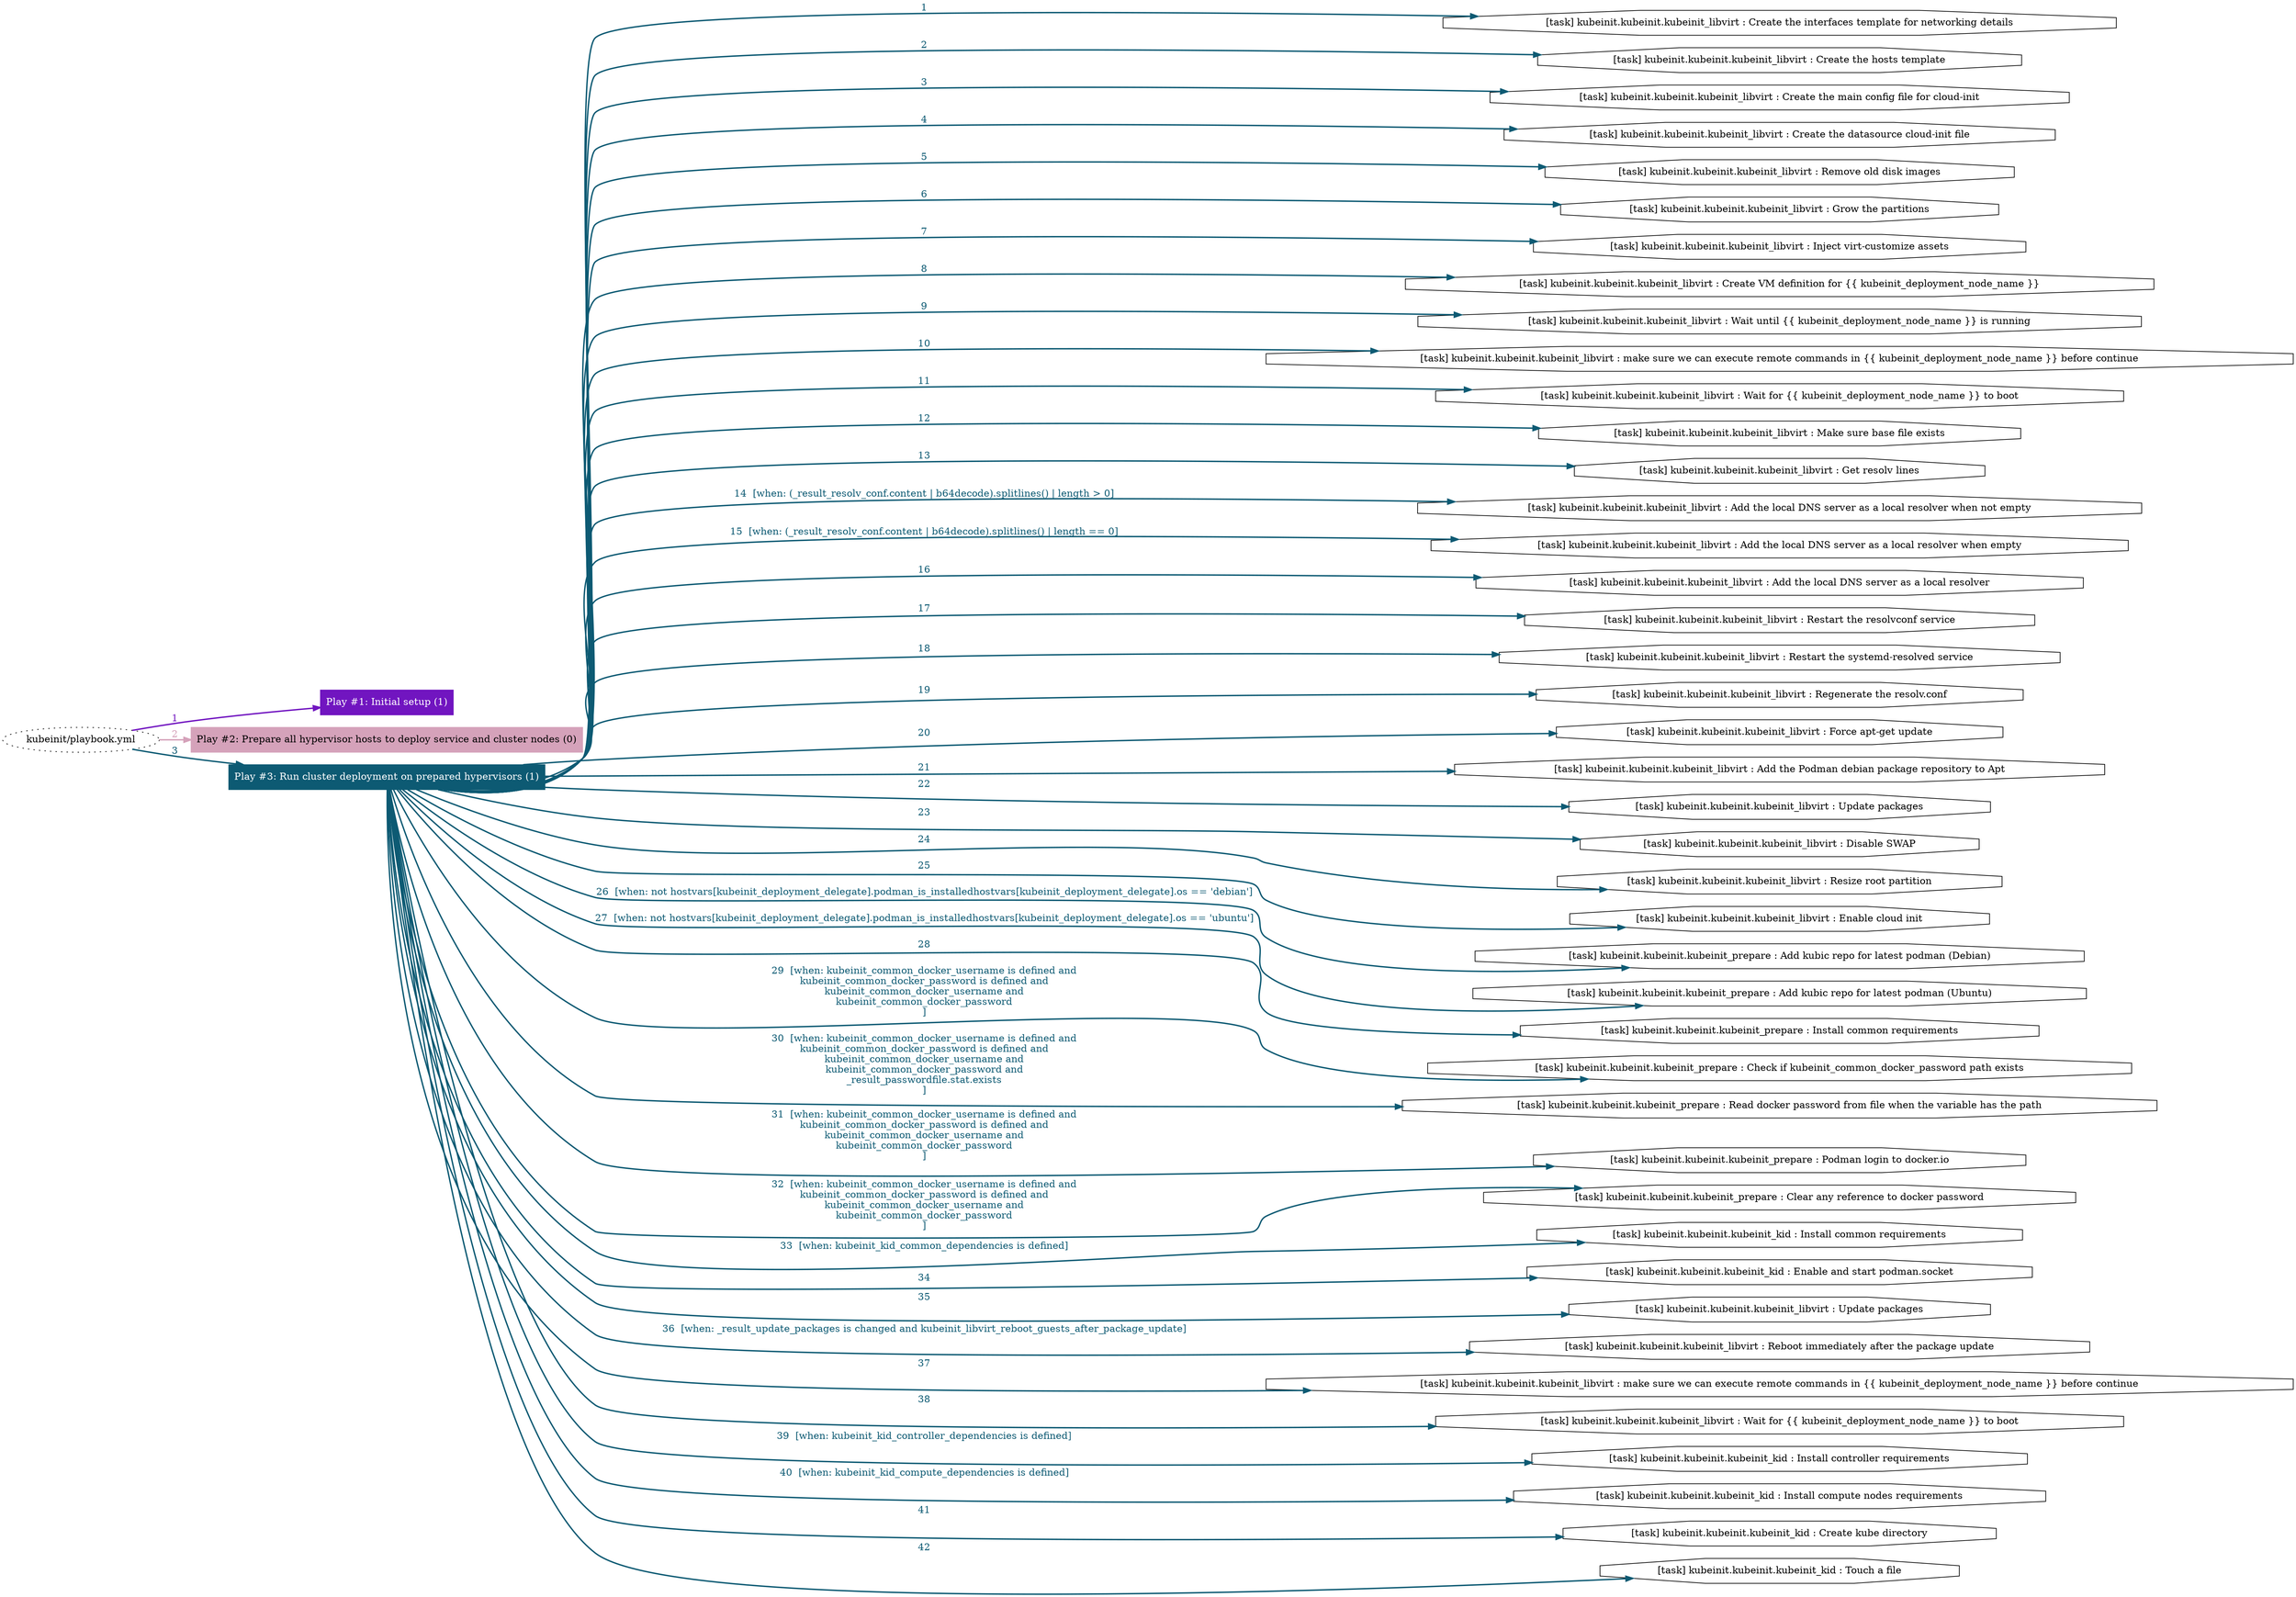 digraph "kubeinit/playbook.yml "{
	graph [concentrate=true ordering=in rankdir=LR ratio=fill]
	edge [esep=5 sep=10]
	"kubeinit/playbook.yml" [id=root_node style=dotted]
	subgraph "Play #1: Initial setup (1) "{
		"Play #1: Initial setup (1)" [color="#7115c0" fontcolor="#ffffff" id="play_8ec9263d-d657-4c1c-9eaf-fa5c91b4cce2" shape=box style=filled tooltip=localhost]
		"kubeinit/playbook.yml" -> "Play #1: Initial setup (1)" [label=1 color="#7115c0" fontcolor="#7115c0" id="edge_1eba730e-6fb9-4b6d-93a7-6b4a90769c7e" style=bold]
	}
	subgraph "Play #2: Prepare all hypervisor hosts to deploy service and cluster nodes (0) "{
		"Play #2: Prepare all hypervisor hosts to deploy service and cluster nodes (0)" [color="#d5a2ba" fontcolor="#000000" id="play_5555fe07-dfba-4e6f-9f1f-fe0b3313b8e6" shape=box style=filled tooltip=""]
		"kubeinit/playbook.yml" -> "Play #2: Prepare all hypervisor hosts to deploy service and cluster nodes (0)" [label=2 color="#d5a2ba" fontcolor="#d5a2ba" id="edge_bd172edb-0fb0-408b-a641-58cdd320dbcb" style=bold]
	}
	subgraph "Play #3: Run cluster deployment on prepared hypervisors (1) "{
		"Play #3: Run cluster deployment on prepared hypervisors (1)" [color="#0d5a73" fontcolor="#ffffff" id="play_a8c7462c-d7ec-462c-b634-007d7822ddb7" shape=box style=filled tooltip=localhost]
		"kubeinit/playbook.yml" -> "Play #3: Run cluster deployment on prepared hypervisors (1)" [label=3 color="#0d5a73" fontcolor="#0d5a73" id="edge_dad86ede-dfd6-41de-ad19-4ff7b45513e6" style=bold]
		"task_960b8510-ecff-47c1-91f1-bc7f21a4f8ef" [label="[task] kubeinit.kubeinit.kubeinit_libvirt : Create the interfaces template for networking details" id="task_960b8510-ecff-47c1-91f1-bc7f21a4f8ef" shape=octagon tooltip="[task] kubeinit.kubeinit.kubeinit_libvirt : Create the interfaces template for networking details"]
		"Play #3: Run cluster deployment on prepared hypervisors (1)" -> "task_960b8510-ecff-47c1-91f1-bc7f21a4f8ef" [label=1 color="#0d5a73" fontcolor="#0d5a73" id="edge_47fba0b3-fa67-4726-99f4-97d5ce5aa422" style=bold]
		"task_1077c85a-44d1-4716-82a4-29b50dcdff10" [label="[task] kubeinit.kubeinit.kubeinit_libvirt : Create the hosts template" id="task_1077c85a-44d1-4716-82a4-29b50dcdff10" shape=octagon tooltip="[task] kubeinit.kubeinit.kubeinit_libvirt : Create the hosts template"]
		"Play #3: Run cluster deployment on prepared hypervisors (1)" -> "task_1077c85a-44d1-4716-82a4-29b50dcdff10" [label=2 color="#0d5a73" fontcolor="#0d5a73" id="edge_70af8260-dafa-4963-9286-22adea02f812" style=bold]
		"task_ac1a5bbb-2c05-4f7c-be12-3dfac9966aec" [label="[task] kubeinit.kubeinit.kubeinit_libvirt : Create the main config file for cloud-init" id="task_ac1a5bbb-2c05-4f7c-be12-3dfac9966aec" shape=octagon tooltip="[task] kubeinit.kubeinit.kubeinit_libvirt : Create the main config file for cloud-init"]
		"Play #3: Run cluster deployment on prepared hypervisors (1)" -> "task_ac1a5bbb-2c05-4f7c-be12-3dfac9966aec" [label=3 color="#0d5a73" fontcolor="#0d5a73" id="edge_7c7eb81c-2075-433c-a06b-b8f34aecf4fa" style=bold]
		"task_dde175c7-ab7f-480c-893f-bacb086f0ae7" [label="[task] kubeinit.kubeinit.kubeinit_libvirt : Create the datasource cloud-init file" id="task_dde175c7-ab7f-480c-893f-bacb086f0ae7" shape=octagon tooltip="[task] kubeinit.kubeinit.kubeinit_libvirt : Create the datasource cloud-init file"]
		"Play #3: Run cluster deployment on prepared hypervisors (1)" -> "task_dde175c7-ab7f-480c-893f-bacb086f0ae7" [label=4 color="#0d5a73" fontcolor="#0d5a73" id="edge_e7f599fe-ba7d-4ae4-956f-10c8cfe97331" style=bold]
		"task_8d1189ae-951f-4be0-89bf-5a4133537a98" [label="[task] kubeinit.kubeinit.kubeinit_libvirt : Remove old disk images" id="task_8d1189ae-951f-4be0-89bf-5a4133537a98" shape=octagon tooltip="[task] kubeinit.kubeinit.kubeinit_libvirt : Remove old disk images"]
		"Play #3: Run cluster deployment on prepared hypervisors (1)" -> "task_8d1189ae-951f-4be0-89bf-5a4133537a98" [label=5 color="#0d5a73" fontcolor="#0d5a73" id="edge_d596934c-0de9-4bb9-829e-10e58d6ce6c6" style=bold]
		"task_c6c09d3e-8e96-494f-a0d5-81d42ea579d3" [label="[task] kubeinit.kubeinit.kubeinit_libvirt : Grow the partitions" id="task_c6c09d3e-8e96-494f-a0d5-81d42ea579d3" shape=octagon tooltip="[task] kubeinit.kubeinit.kubeinit_libvirt : Grow the partitions"]
		"Play #3: Run cluster deployment on prepared hypervisors (1)" -> "task_c6c09d3e-8e96-494f-a0d5-81d42ea579d3" [label=6 color="#0d5a73" fontcolor="#0d5a73" id="edge_01c8821b-f96d-470b-b2c9-7d1a8dd9de85" style=bold]
		"task_3ba93006-35f6-48d2-827e-a5fe6a7a1f93" [label="[task] kubeinit.kubeinit.kubeinit_libvirt : Inject virt-customize assets" id="task_3ba93006-35f6-48d2-827e-a5fe6a7a1f93" shape=octagon tooltip="[task] kubeinit.kubeinit.kubeinit_libvirt : Inject virt-customize assets"]
		"Play #3: Run cluster deployment on prepared hypervisors (1)" -> "task_3ba93006-35f6-48d2-827e-a5fe6a7a1f93" [label=7 color="#0d5a73" fontcolor="#0d5a73" id="edge_4f0d0b26-202b-4caf-88c5-e7468999b178" style=bold]
		"task_757581b3-8b0c-460e-b8a5-983e502de4ea" [label="[task] kubeinit.kubeinit.kubeinit_libvirt : Create VM definition for {{ kubeinit_deployment_node_name }}" id="task_757581b3-8b0c-460e-b8a5-983e502de4ea" shape=octagon tooltip="[task] kubeinit.kubeinit.kubeinit_libvirt : Create VM definition for {{ kubeinit_deployment_node_name }}"]
		"Play #3: Run cluster deployment on prepared hypervisors (1)" -> "task_757581b3-8b0c-460e-b8a5-983e502de4ea" [label=8 color="#0d5a73" fontcolor="#0d5a73" id="edge_65092edb-2d69-4f27-9233-a450146bcd1f" style=bold]
		"task_bf9a44c0-0f2b-4dd5-ba78-ecb09bce094a" [label="[task] kubeinit.kubeinit.kubeinit_libvirt : Wait until {{ kubeinit_deployment_node_name }} is running" id="task_bf9a44c0-0f2b-4dd5-ba78-ecb09bce094a" shape=octagon tooltip="[task] kubeinit.kubeinit.kubeinit_libvirt : Wait until {{ kubeinit_deployment_node_name }} is running"]
		"Play #3: Run cluster deployment on prepared hypervisors (1)" -> "task_bf9a44c0-0f2b-4dd5-ba78-ecb09bce094a" [label=9 color="#0d5a73" fontcolor="#0d5a73" id="edge_04876db3-0c6f-425a-a6b6-063a5601c93d" style=bold]
		"task_c8cd4753-6514-4977-9c22-4e4d012e29ec" [label="[task] kubeinit.kubeinit.kubeinit_libvirt : make sure we can execute remote commands in {{ kubeinit_deployment_node_name }} before continue" id="task_c8cd4753-6514-4977-9c22-4e4d012e29ec" shape=octagon tooltip="[task] kubeinit.kubeinit.kubeinit_libvirt : make sure we can execute remote commands in {{ kubeinit_deployment_node_name }} before continue"]
		"Play #3: Run cluster deployment on prepared hypervisors (1)" -> "task_c8cd4753-6514-4977-9c22-4e4d012e29ec" [label=10 color="#0d5a73" fontcolor="#0d5a73" id="edge_fc36c115-5f12-495e-8261-343ed45424bc" style=bold]
		"task_d1fd4330-1492-4f53-9d68-f52e3c02d716" [label="[task] kubeinit.kubeinit.kubeinit_libvirt : Wait for {{ kubeinit_deployment_node_name }} to boot" id="task_d1fd4330-1492-4f53-9d68-f52e3c02d716" shape=octagon tooltip="[task] kubeinit.kubeinit.kubeinit_libvirt : Wait for {{ kubeinit_deployment_node_name }} to boot"]
		"Play #3: Run cluster deployment on prepared hypervisors (1)" -> "task_d1fd4330-1492-4f53-9d68-f52e3c02d716" [label=11 color="#0d5a73" fontcolor="#0d5a73" id="edge_c2ec9cfc-f500-4824-8a50-92bc93adfb44" style=bold]
		"task_0c7f0499-da55-49e8-9150-180f51239df5" [label="[task] kubeinit.kubeinit.kubeinit_libvirt : Make sure base file exists" id="task_0c7f0499-da55-49e8-9150-180f51239df5" shape=octagon tooltip="[task] kubeinit.kubeinit.kubeinit_libvirt : Make sure base file exists"]
		"Play #3: Run cluster deployment on prepared hypervisors (1)" -> "task_0c7f0499-da55-49e8-9150-180f51239df5" [label=12 color="#0d5a73" fontcolor="#0d5a73" id="edge_2844d061-eb84-41e9-91f1-b707bec3c9d9" style=bold]
		"task_84c8aab0-6c28-4e64-9e12-8a8abf62a860" [label="[task] kubeinit.kubeinit.kubeinit_libvirt : Get resolv lines" id="task_84c8aab0-6c28-4e64-9e12-8a8abf62a860" shape=octagon tooltip="[task] kubeinit.kubeinit.kubeinit_libvirt : Get resolv lines"]
		"Play #3: Run cluster deployment on prepared hypervisors (1)" -> "task_84c8aab0-6c28-4e64-9e12-8a8abf62a860" [label=13 color="#0d5a73" fontcolor="#0d5a73" id="edge_0d9bb405-1e5f-449b-b7d0-da9937a5238a" style=bold]
		"task_6742fefd-fbc1-4f1e-bcd9-72577801af50" [label="[task] kubeinit.kubeinit.kubeinit_libvirt : Add the local DNS server as a local resolver when not empty" id="task_6742fefd-fbc1-4f1e-bcd9-72577801af50" shape=octagon tooltip="[task] kubeinit.kubeinit.kubeinit_libvirt : Add the local DNS server as a local resolver when not empty"]
		"Play #3: Run cluster deployment on prepared hypervisors (1)" -> "task_6742fefd-fbc1-4f1e-bcd9-72577801af50" [label="14  [when: (_result_resolv_conf.content | b64decode).splitlines() | length > 0]" color="#0d5a73" fontcolor="#0d5a73" id="edge_fd512ef2-130d-4066-b8aa-67b664c7b0f0" style=bold]
		"task_e1f14089-46cb-4d50-9cb6-65152e44cdba" [label="[task] kubeinit.kubeinit.kubeinit_libvirt : Add the local DNS server as a local resolver when empty" id="task_e1f14089-46cb-4d50-9cb6-65152e44cdba" shape=octagon tooltip="[task] kubeinit.kubeinit.kubeinit_libvirt : Add the local DNS server as a local resolver when empty"]
		"Play #3: Run cluster deployment on prepared hypervisors (1)" -> "task_e1f14089-46cb-4d50-9cb6-65152e44cdba" [label="15  [when: (_result_resolv_conf.content | b64decode).splitlines() | length == 0]" color="#0d5a73" fontcolor="#0d5a73" id="edge_fcb890c5-a342-4f58-8094-55b319705930" style=bold]
		"task_4c2505f8-fa8e-4006-8bce-eb91b4ac409d" [label="[task] kubeinit.kubeinit.kubeinit_libvirt : Add the local DNS server as a local resolver" id="task_4c2505f8-fa8e-4006-8bce-eb91b4ac409d" shape=octagon tooltip="[task] kubeinit.kubeinit.kubeinit_libvirt : Add the local DNS server as a local resolver"]
		"Play #3: Run cluster deployment on prepared hypervisors (1)" -> "task_4c2505f8-fa8e-4006-8bce-eb91b4ac409d" [label=16 color="#0d5a73" fontcolor="#0d5a73" id="edge_17acece6-46d8-4bd9-a811-91d9cf07bd3a" style=bold]
		"task_17a91d1b-5f7d-497e-b6b5-3800de9b9bfb" [label="[task] kubeinit.kubeinit.kubeinit_libvirt : Restart the resolvconf service" id="task_17a91d1b-5f7d-497e-b6b5-3800de9b9bfb" shape=octagon tooltip="[task] kubeinit.kubeinit.kubeinit_libvirt : Restart the resolvconf service"]
		"Play #3: Run cluster deployment on prepared hypervisors (1)" -> "task_17a91d1b-5f7d-497e-b6b5-3800de9b9bfb" [label=17 color="#0d5a73" fontcolor="#0d5a73" id="edge_2cf9cb85-5f2b-4b3c-8f47-b8c02c2dd341" style=bold]
		"task_4a27813c-33e7-44d8-a501-7ac35cf62a66" [label="[task] kubeinit.kubeinit.kubeinit_libvirt : Restart the systemd-resolved service" id="task_4a27813c-33e7-44d8-a501-7ac35cf62a66" shape=octagon tooltip="[task] kubeinit.kubeinit.kubeinit_libvirt : Restart the systemd-resolved service"]
		"Play #3: Run cluster deployment on prepared hypervisors (1)" -> "task_4a27813c-33e7-44d8-a501-7ac35cf62a66" [label=18 color="#0d5a73" fontcolor="#0d5a73" id="edge_e702e54e-fac6-4cb3-9077-0f1b94b7ae71" style=bold]
		"task_32dcf17e-562f-41c5-a3d2-040c38c906e3" [label="[task] kubeinit.kubeinit.kubeinit_libvirt : Regenerate the resolv.conf" id="task_32dcf17e-562f-41c5-a3d2-040c38c906e3" shape=octagon tooltip="[task] kubeinit.kubeinit.kubeinit_libvirt : Regenerate the resolv.conf"]
		"Play #3: Run cluster deployment on prepared hypervisors (1)" -> "task_32dcf17e-562f-41c5-a3d2-040c38c906e3" [label=19 color="#0d5a73" fontcolor="#0d5a73" id="edge_ee3e729b-1c88-43c9-8cfe-b184ee25c3f0" style=bold]
		"task_c651dbca-7e6d-4b33-845d-739c6b6c26ab" [label="[task] kubeinit.kubeinit.kubeinit_libvirt : Force apt-get update" id="task_c651dbca-7e6d-4b33-845d-739c6b6c26ab" shape=octagon tooltip="[task] kubeinit.kubeinit.kubeinit_libvirt : Force apt-get update"]
		"Play #3: Run cluster deployment on prepared hypervisors (1)" -> "task_c651dbca-7e6d-4b33-845d-739c6b6c26ab" [label=20 color="#0d5a73" fontcolor="#0d5a73" id="edge_44c2d60c-9111-4d3f-a29e-30c7f112d8cc" style=bold]
		"task_ce5f5d40-cfb9-49eb-abb1-d6ed1c533742" [label="[task] kubeinit.kubeinit.kubeinit_libvirt : Add the Podman debian package repository to Apt" id="task_ce5f5d40-cfb9-49eb-abb1-d6ed1c533742" shape=octagon tooltip="[task] kubeinit.kubeinit.kubeinit_libvirt : Add the Podman debian package repository to Apt"]
		"Play #3: Run cluster deployment on prepared hypervisors (1)" -> "task_ce5f5d40-cfb9-49eb-abb1-d6ed1c533742" [label=21 color="#0d5a73" fontcolor="#0d5a73" id="edge_17aad4c5-3ee5-4c8d-ba17-4cd21f83ffa7" style=bold]
		"task_9fa7e611-01c3-4e9d-9c2f-9e9374fce09f" [label="[task] kubeinit.kubeinit.kubeinit_libvirt : Update packages" id="task_9fa7e611-01c3-4e9d-9c2f-9e9374fce09f" shape=octagon tooltip="[task] kubeinit.kubeinit.kubeinit_libvirt : Update packages"]
		"Play #3: Run cluster deployment on prepared hypervisors (1)" -> "task_9fa7e611-01c3-4e9d-9c2f-9e9374fce09f" [label=22 color="#0d5a73" fontcolor="#0d5a73" id="edge_e9421f53-013e-42ca-8ec9-73fc8387377a" style=bold]
		"task_537cc812-a647-40ab-a57a-63f1364b9472" [label="[task] kubeinit.kubeinit.kubeinit_libvirt : Disable SWAP" id="task_537cc812-a647-40ab-a57a-63f1364b9472" shape=octagon tooltip="[task] kubeinit.kubeinit.kubeinit_libvirt : Disable SWAP"]
		"Play #3: Run cluster deployment on prepared hypervisors (1)" -> "task_537cc812-a647-40ab-a57a-63f1364b9472" [label=23 color="#0d5a73" fontcolor="#0d5a73" id="edge_d555bb0c-5ff3-48b2-adc3-03f6e9f7e4ca" style=bold]
		"task_06893168-fe31-4004-844a-1a5b8636e217" [label="[task] kubeinit.kubeinit.kubeinit_libvirt : Resize root partition" id="task_06893168-fe31-4004-844a-1a5b8636e217" shape=octagon tooltip="[task] kubeinit.kubeinit.kubeinit_libvirt : Resize root partition"]
		"Play #3: Run cluster deployment on prepared hypervisors (1)" -> "task_06893168-fe31-4004-844a-1a5b8636e217" [label=24 color="#0d5a73" fontcolor="#0d5a73" id="edge_7330bf78-6cc0-460b-afd5-802ba3636471" style=bold]
		"task_8d705d6a-528f-4523-82be-050def4504b6" [label="[task] kubeinit.kubeinit.kubeinit_libvirt : Enable cloud init" id="task_8d705d6a-528f-4523-82be-050def4504b6" shape=octagon tooltip="[task] kubeinit.kubeinit.kubeinit_libvirt : Enable cloud init"]
		"Play #3: Run cluster deployment on prepared hypervisors (1)" -> "task_8d705d6a-528f-4523-82be-050def4504b6" [label=25 color="#0d5a73" fontcolor="#0d5a73" id="edge_6aa9afec-5737-400c-a5ef-1a14768657eb" style=bold]
		"task_f08e2256-acf0-4018-bd85-1b89c6246352" [label="[task] kubeinit.kubeinit.kubeinit_prepare : Add kubic repo for latest podman (Debian)" id="task_f08e2256-acf0-4018-bd85-1b89c6246352" shape=octagon tooltip="[task] kubeinit.kubeinit.kubeinit_prepare : Add kubic repo for latest podman (Debian)"]
		"Play #3: Run cluster deployment on prepared hypervisors (1)" -> "task_f08e2256-acf0-4018-bd85-1b89c6246352" [label="26  [when: not hostvars[kubeinit_deployment_delegate].podman_is_installedhostvars[kubeinit_deployment_delegate].os == 'debian']" color="#0d5a73" fontcolor="#0d5a73" id="edge_600c3c8a-44b2-499d-84f9-0a25655ab3ae" style=bold]
		"task_9d696c4b-a197-4628-a3d7-2dc08704cf92" [label="[task] kubeinit.kubeinit.kubeinit_prepare : Add kubic repo for latest podman (Ubuntu)" id="task_9d696c4b-a197-4628-a3d7-2dc08704cf92" shape=octagon tooltip="[task] kubeinit.kubeinit.kubeinit_prepare : Add kubic repo for latest podman (Ubuntu)"]
		"Play #3: Run cluster deployment on prepared hypervisors (1)" -> "task_9d696c4b-a197-4628-a3d7-2dc08704cf92" [label="27  [when: not hostvars[kubeinit_deployment_delegate].podman_is_installedhostvars[kubeinit_deployment_delegate].os == 'ubuntu']" color="#0d5a73" fontcolor="#0d5a73" id="edge_d380c051-25b7-41cf-92cb-877c5cc98d83" style=bold]
		"task_7676ba10-eb82-4f59-bfa4-6928cbcf44e5" [label="[task] kubeinit.kubeinit.kubeinit_prepare : Install common requirements" id="task_7676ba10-eb82-4f59-bfa4-6928cbcf44e5" shape=octagon tooltip="[task] kubeinit.kubeinit.kubeinit_prepare : Install common requirements"]
		"Play #3: Run cluster deployment on prepared hypervisors (1)" -> "task_7676ba10-eb82-4f59-bfa4-6928cbcf44e5" [label=28 color="#0d5a73" fontcolor="#0d5a73" id="edge_2f65d192-2951-4dca-b8e3-2c140851e696" style=bold]
		"task_9b7683f4-bbde-4006-b850-9aff93af0717" [label="[task] kubeinit.kubeinit.kubeinit_prepare : Check if kubeinit_common_docker_password path exists" id="task_9b7683f4-bbde-4006-b850-9aff93af0717" shape=octagon tooltip="[task] kubeinit.kubeinit.kubeinit_prepare : Check if kubeinit_common_docker_password path exists"]
		"Play #3: Run cluster deployment on prepared hypervisors (1)" -> "task_9b7683f4-bbde-4006-b850-9aff93af0717" [label="29  [when: kubeinit_common_docker_username is defined and
kubeinit_common_docker_password is defined and
kubeinit_common_docker_username and
kubeinit_common_docker_password
]" color="#0d5a73" fontcolor="#0d5a73" id="edge_ad67b0dd-4157-43ec-ab15-ec94ec9d47f2" style=bold]
		"task_a1761ef6-8f68-4029-8818-00b4f74cc964" [label="[task] kubeinit.kubeinit.kubeinit_prepare : Read docker password from file when the variable has the path" id="task_a1761ef6-8f68-4029-8818-00b4f74cc964" shape=octagon tooltip="[task] kubeinit.kubeinit.kubeinit_prepare : Read docker password from file when the variable has the path"]
		"Play #3: Run cluster deployment on prepared hypervisors (1)" -> "task_a1761ef6-8f68-4029-8818-00b4f74cc964" [label="30  [when: kubeinit_common_docker_username is defined and
kubeinit_common_docker_password is defined and
kubeinit_common_docker_username and
kubeinit_common_docker_password and
_result_passwordfile.stat.exists
]" color="#0d5a73" fontcolor="#0d5a73" id="edge_7bbcfc31-a40f-4ef7-9f73-859ad86ea838" style=bold]
		"task_8349ec13-2165-43af-9086-b1e7323bbfa6" [label="[task] kubeinit.kubeinit.kubeinit_prepare : Podman login to docker.io" id="task_8349ec13-2165-43af-9086-b1e7323bbfa6" shape=octagon tooltip="[task] kubeinit.kubeinit.kubeinit_prepare : Podman login to docker.io"]
		"Play #3: Run cluster deployment on prepared hypervisors (1)" -> "task_8349ec13-2165-43af-9086-b1e7323bbfa6" [label="31  [when: kubeinit_common_docker_username is defined and
kubeinit_common_docker_password is defined and
kubeinit_common_docker_username and
kubeinit_common_docker_password
]" color="#0d5a73" fontcolor="#0d5a73" id="edge_6422e05c-97fa-4c9a-95ef-23c4a9edd2f1" style=bold]
		"task_4da0672f-9a39-4835-b18d-6323e316da95" [label="[task] kubeinit.kubeinit.kubeinit_prepare : Clear any reference to docker password" id="task_4da0672f-9a39-4835-b18d-6323e316da95" shape=octagon tooltip="[task] kubeinit.kubeinit.kubeinit_prepare : Clear any reference to docker password"]
		"Play #3: Run cluster deployment on prepared hypervisors (1)" -> "task_4da0672f-9a39-4835-b18d-6323e316da95" [label="32  [when: kubeinit_common_docker_username is defined and
kubeinit_common_docker_password is defined and
kubeinit_common_docker_username and
kubeinit_common_docker_password
]" color="#0d5a73" fontcolor="#0d5a73" id="edge_2b140bd7-ffc4-47dd-9f9e-35447c81cbe4" style=bold]
		"task_6e401ef5-a56e-4feb-94c2-c159fbbc9d69" [label="[task] kubeinit.kubeinit.kubeinit_kid : Install common requirements" id="task_6e401ef5-a56e-4feb-94c2-c159fbbc9d69" shape=octagon tooltip="[task] kubeinit.kubeinit.kubeinit_kid : Install common requirements"]
		"Play #3: Run cluster deployment on prepared hypervisors (1)" -> "task_6e401ef5-a56e-4feb-94c2-c159fbbc9d69" [label="33  [when: kubeinit_kid_common_dependencies is defined]" color="#0d5a73" fontcolor="#0d5a73" id="edge_247a47c7-2d21-414e-9da5-d76af3268e6e" style=bold]
		"task_03e9e595-6a9c-409f-a62a-26c0ea220ceb" [label="[task] kubeinit.kubeinit.kubeinit_kid : Enable and start podman.socket" id="task_03e9e595-6a9c-409f-a62a-26c0ea220ceb" shape=octagon tooltip="[task] kubeinit.kubeinit.kubeinit_kid : Enable and start podman.socket"]
		"Play #3: Run cluster deployment on prepared hypervisors (1)" -> "task_03e9e595-6a9c-409f-a62a-26c0ea220ceb" [label=34 color="#0d5a73" fontcolor="#0d5a73" id="edge_eb4f8e82-3b8c-41d8-9330-b572072e023f" style=bold]
		"task_3a495234-e7b0-4f5e-ab14-8990ea5aa20b" [label="[task] kubeinit.kubeinit.kubeinit_libvirt : Update packages" id="task_3a495234-e7b0-4f5e-ab14-8990ea5aa20b" shape=octagon tooltip="[task] kubeinit.kubeinit.kubeinit_libvirt : Update packages"]
		"Play #3: Run cluster deployment on prepared hypervisors (1)" -> "task_3a495234-e7b0-4f5e-ab14-8990ea5aa20b" [label=35 color="#0d5a73" fontcolor="#0d5a73" id="edge_bac0506d-4062-4569-99d6-699a11b4f5f2" style=bold]
		"task_62625318-660f-4e3e-acc1-5322c3bc2414" [label="[task] kubeinit.kubeinit.kubeinit_libvirt : Reboot immediately after the package update" id="task_62625318-660f-4e3e-acc1-5322c3bc2414" shape=octagon tooltip="[task] kubeinit.kubeinit.kubeinit_libvirt : Reboot immediately after the package update"]
		"Play #3: Run cluster deployment on prepared hypervisors (1)" -> "task_62625318-660f-4e3e-acc1-5322c3bc2414" [label="36  [when: _result_update_packages is changed and kubeinit_libvirt_reboot_guests_after_package_update]" color="#0d5a73" fontcolor="#0d5a73" id="edge_4cc4a1cf-8175-40d6-9ee8-24ca2f7642f9" style=bold]
		"task_8477ba78-bedb-4a00-b431-4bde188dd89e" [label="[task] kubeinit.kubeinit.kubeinit_libvirt : make sure we can execute remote commands in {{ kubeinit_deployment_node_name }} before continue" id="task_8477ba78-bedb-4a00-b431-4bde188dd89e" shape=octagon tooltip="[task] kubeinit.kubeinit.kubeinit_libvirt : make sure we can execute remote commands in {{ kubeinit_deployment_node_name }} before continue"]
		"Play #3: Run cluster deployment on prepared hypervisors (1)" -> "task_8477ba78-bedb-4a00-b431-4bde188dd89e" [label=37 color="#0d5a73" fontcolor="#0d5a73" id="edge_9949921a-8ed1-490f-882b-dc395bd4e1b3" style=bold]
		"task_ca5855ee-37ea-4233-a9d2-ea69e3824723" [label="[task] kubeinit.kubeinit.kubeinit_libvirt : Wait for {{ kubeinit_deployment_node_name }} to boot" id="task_ca5855ee-37ea-4233-a9d2-ea69e3824723" shape=octagon tooltip="[task] kubeinit.kubeinit.kubeinit_libvirt : Wait for {{ kubeinit_deployment_node_name }} to boot"]
		"Play #3: Run cluster deployment on prepared hypervisors (1)" -> "task_ca5855ee-37ea-4233-a9d2-ea69e3824723" [label=38 color="#0d5a73" fontcolor="#0d5a73" id="edge_bdea58b4-3543-4057-95e6-2a8bfa3c5f2b" style=bold]
		"task_9f626b7b-d5a7-4421-ad10-c262359edc36" [label="[task] kubeinit.kubeinit.kubeinit_kid : Install controller requirements" id="task_9f626b7b-d5a7-4421-ad10-c262359edc36" shape=octagon tooltip="[task] kubeinit.kubeinit.kubeinit_kid : Install controller requirements"]
		"Play #3: Run cluster deployment on prepared hypervisors (1)" -> "task_9f626b7b-d5a7-4421-ad10-c262359edc36" [label="39  [when: kubeinit_kid_controller_dependencies is defined]" color="#0d5a73" fontcolor="#0d5a73" id="edge_97ac8f62-6365-42cc-be65-1f6fb9f81ca1" style=bold]
		"task_2a1492ec-3435-414c-9963-789ca9f05871" [label="[task] kubeinit.kubeinit.kubeinit_kid : Install compute nodes requirements" id="task_2a1492ec-3435-414c-9963-789ca9f05871" shape=octagon tooltip="[task] kubeinit.kubeinit.kubeinit_kid : Install compute nodes requirements"]
		"Play #3: Run cluster deployment on prepared hypervisors (1)" -> "task_2a1492ec-3435-414c-9963-789ca9f05871" [label="40  [when: kubeinit_kid_compute_dependencies is defined]" color="#0d5a73" fontcolor="#0d5a73" id="edge_a1697b34-2d70-4a0f-be9c-fcc7f0a6fd6c" style=bold]
		"task_f7484817-c0a4-408a-b8a2-9693a1aed155" [label="[task] kubeinit.kubeinit.kubeinit_kid : Create kube directory" id="task_f7484817-c0a4-408a-b8a2-9693a1aed155" shape=octagon tooltip="[task] kubeinit.kubeinit.kubeinit_kid : Create kube directory"]
		"Play #3: Run cluster deployment on prepared hypervisors (1)" -> "task_f7484817-c0a4-408a-b8a2-9693a1aed155" [label=41 color="#0d5a73" fontcolor="#0d5a73" id="edge_d0c1aca1-c620-4fac-b3ac-0d64c4ed758a" style=bold]
		"task_56e97fc4-7baa-4b24-9332-37259054b5d4" [label="[task] kubeinit.kubeinit.kubeinit_kid : Touch a file" id="task_56e97fc4-7baa-4b24-9332-37259054b5d4" shape=octagon tooltip="[task] kubeinit.kubeinit.kubeinit_kid : Touch a file"]
		"Play #3: Run cluster deployment on prepared hypervisors (1)" -> "task_56e97fc4-7baa-4b24-9332-37259054b5d4" [label=42 color="#0d5a73" fontcolor="#0d5a73" id="edge_a622ac32-c3ac-4b73-9b2e-5c1ee20fd2c2" style=bold]
	}
}
